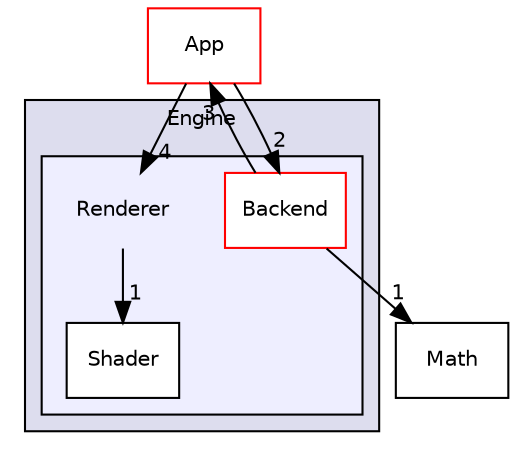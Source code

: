 digraph "Source/Engine/Renderer" {
  compound=true
  node [ fontsize="10", fontname="Helvetica"];
  edge [ labelfontsize="10", labelfontname="Helvetica"];
  subgraph clusterdir_5405398c23c020946029b9f4e6e04094 {
    graph [ bgcolor="#ddddee", pencolor="black", label="Engine" fontname="Helvetica", fontsize="10", URL="dir_5405398c23c020946029b9f4e6e04094.html"]
  subgraph clusterdir_737254cceba0681fc4e88d7cc6242542 {
    graph [ bgcolor="#eeeeff", pencolor="black", label="" URL="dir_737254cceba0681fc4e88d7cc6242542.html"];
    dir_737254cceba0681fc4e88d7cc6242542 [shape=plaintext label="Renderer"];
    dir_c79c6c033d027c17eaa1f2b1380a450e [shape=box label="Backend" color="red" fillcolor="white" style="filled" URL="dir_c79c6c033d027c17eaa1f2b1380a450e.html"];
    dir_c7659cb0f2a5c6abd117f8353ddeb13f [shape=box label="Shader" color="black" fillcolor="white" style="filled" URL="dir_c7659cb0f2a5c6abd117f8353ddeb13f.html"];
  }
  }
  dir_e063c324d67b7f31747867db3f2eb339 [shape=box label="Math" URL="dir_e063c324d67b7f31747867db3f2eb339.html"];
  dir_656421a8a1ab849c948c06a227b79784 [shape=box label="App" fillcolor="white" style="filled" color="red" URL="dir_656421a8a1ab849c948c06a227b79784.html"];
  dir_c79c6c033d027c17eaa1f2b1380a450e->dir_e063c324d67b7f31747867db3f2eb339 [headlabel="1", labeldistance=1.5 headhref="dir_000012_000008.html"];
  dir_c79c6c033d027c17eaa1f2b1380a450e->dir_656421a8a1ab849c948c06a227b79784 [headlabel="3", labeldistance=1.5 headhref="dir_000012_000002.html"];
  dir_656421a8a1ab849c948c06a227b79784->dir_c79c6c033d027c17eaa1f2b1380a450e [headlabel="2", labeldistance=1.5 headhref="dir_000002_000012.html"];
  dir_656421a8a1ab849c948c06a227b79784->dir_737254cceba0681fc4e88d7cc6242542 [headlabel="4", labeldistance=1.5 headhref="dir_000002_000011.html"];
  dir_737254cceba0681fc4e88d7cc6242542->dir_c7659cb0f2a5c6abd117f8353ddeb13f [headlabel="1", labeldistance=1.5 headhref="dir_000011_000021.html"];
}
